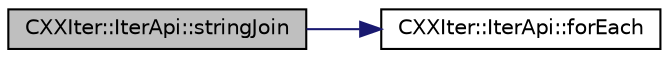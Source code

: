 digraph "CXXIter::IterApi::stringJoin"
{
 // INTERACTIVE_SVG=YES
 // LATEX_PDF_SIZE
  bgcolor="transparent";
  edge [fontname="Helvetica",fontsize="10",labelfontname="Helvetica",labelfontsize="10"];
  node [fontname="Helvetica",fontsize="10",shape=record];
  rankdir="LR";
  Node1 [label="CXXIter::IterApi::stringJoin",height=0.2,width=0.4,color="black", fillcolor="grey75", style="filled", fontcolor="black",tooltip="Consumer that concatenates the elements of this iterator to a large std::string , where each element ..."];
  Node1 -> Node2 [color="midnightblue",fontsize="10",style="solid",fontname="Helvetica"];
  Node2 [label="CXXIter::IterApi::forEach",height=0.2,width=0.4,color="black",URL="$classCXXIter_1_1IterApi.html#aad1cbb262290264fc2e12d80492ad066",tooltip="Consumer that calls the given function useFn for each of the elements in this iterator."];
}
